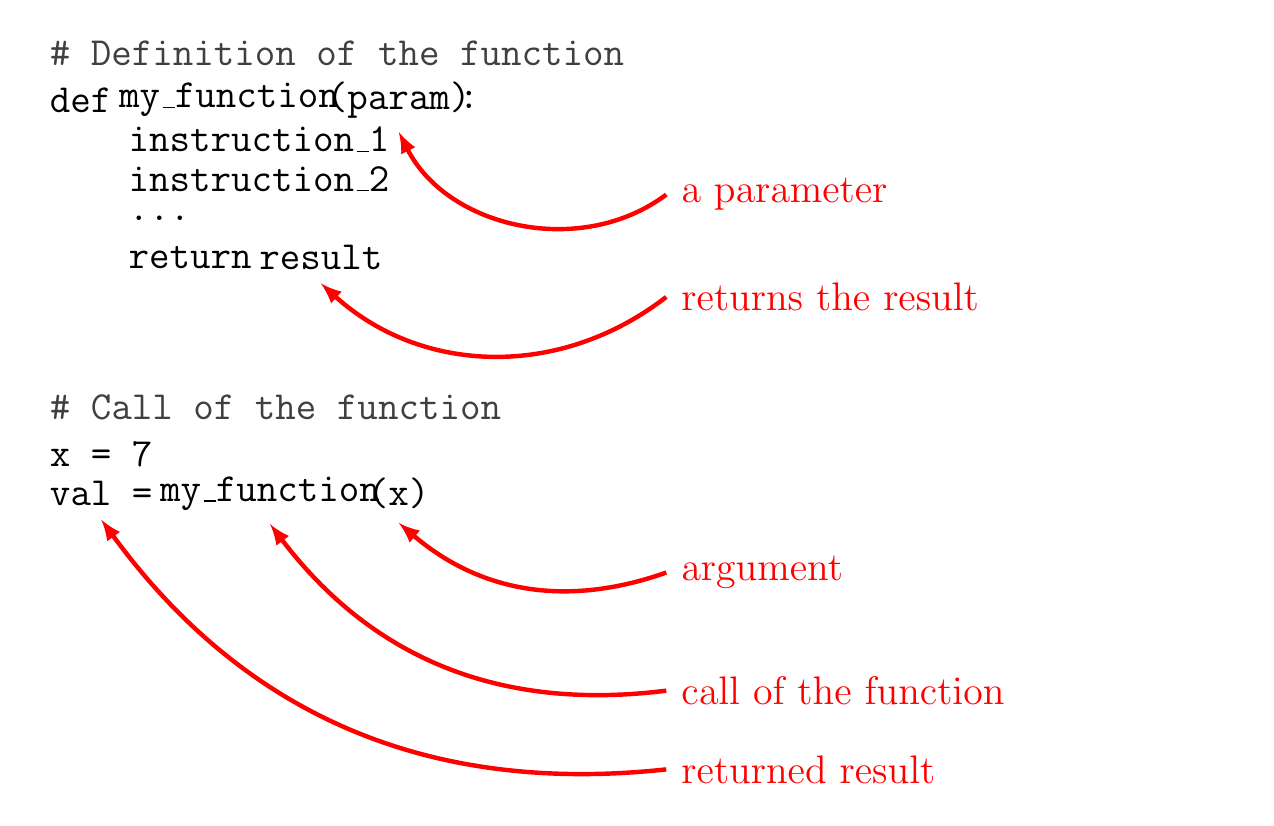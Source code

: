 \usetikzlibrary{positioning}
\begin{tikzpicture}[scale=1, every node/.style={transform shape}]
\Large
\node[right,darkgray] (A) at (0,0.6) {\texttt{\# Definition of the function}};
\node[right] (A) at (0,0) {\texttt{def}};
\node[right,right=-0.5em of A] (B) {\texttt{my\_function}};
\node[right,right=-1em of B] (C)  {\texttt{(param)}};
\node[right,right=-1em of C] (D) {\texttt{:}};

\node[right] (E) at (1,-0.5) {\texttt{instruction\_1}};
\node[right] at (1,-1) {\texttt{instruction\_2}};
\node[right] at (1,-1.5) {\texttt{...}};
\node[right] (F) at (1,-2) {\texttt{return}};
\node[right,right=-0.5em of F] (G) {\texttt{result}};

%  \draw[<-,>=latex,ultra thick, red]  (A.north) to[bend left] (7,3) node[right] {mot reserv\'e};
%  \draw[<-,>=latex,ultra thick, red]  (B.north) to[bend left] (7,2.2) node[right] {nom bien choisi};
 \draw[<-,>=latex,ultra thick, red]  (C.south) to[bend right=50] (8,-1.2) node[right] {a parameter};
%  \draw[<-,>=latex,ultra thick, red]  (D.north) to[bend left] (7,0.6) node[right] {deux points};

%  \draw[|-|,ultra thick, red] (5.5,-0.3)--++(0,-1.5);
%  \draw[ultra thick, red]  (5.5,-1) to[bend right] (7,-0.8) node[right] {les instructions};

 \draw[<-,>=latex,ultra thick, red]  (G.south)  to[bend right=40] (8,-2.5) node[right] {returns the result};

\node[right,darkgray] (A) at (0,-3.9) {\texttt{\# Call of the function}};
\node[right]  at (0,-4.5)  {\texttt{x = 7}};
\node[right] (AA) at (0,-5)  {\texttt{val = }};
\node[right,right=-0.5em of AA] (BB) {\texttt{my\_function}};
\node[right,right=-1em of BB] (CC) {\texttt{(x)}};
 \draw[<-,>=latex,ultra thick, red]  (AA.south) to[bend right] (8,-8.5) node[right] {returned result};

 \draw[<-,>=latex,ultra thick, red]  (BB.south) to[bend right] (8,-7.5) node[right] {call of the function};
 \draw[<-,>=latex,ultra thick, red]  (CC.south) to[bend right] (8,-6) node[right,text width = 7cm] {argument};

\end{tikzpicture}
